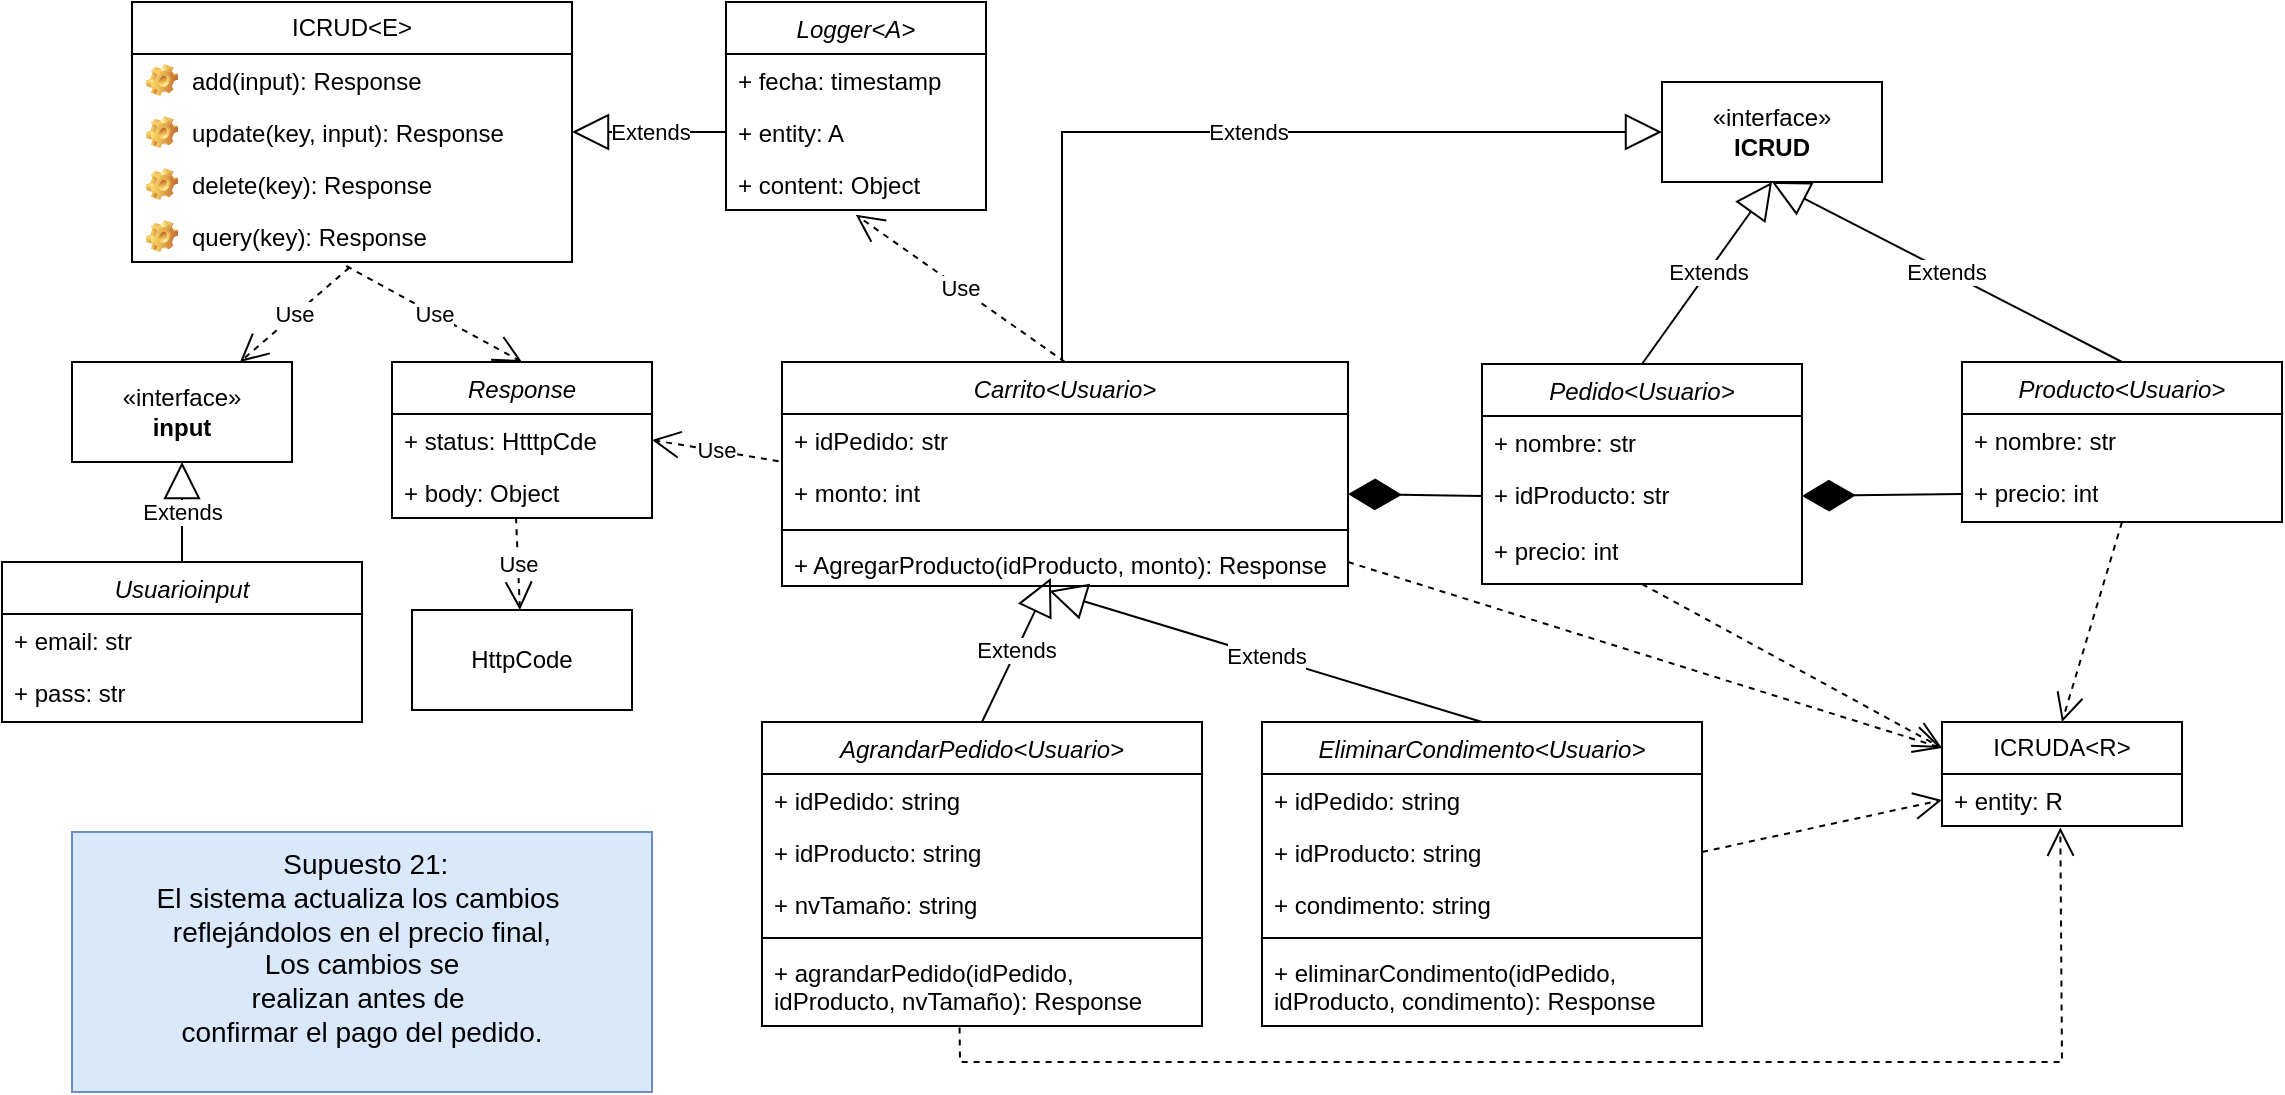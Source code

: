 <mxfile version="28.2.8">
  <diagram id="C5RBs43oDa-KdzZeNtuy" name="Page-1">
    <mxGraphModel dx="1273" dy="698" grid="1" gridSize="10" guides="1" tooltips="1" connect="1" arrows="1" fold="1" page="1" pageScale="1" pageWidth="827" pageHeight="1169" math="0" shadow="0">
      <root>
        <mxCell id="WIyWlLk6GJQsqaUBKTNV-0" />
        <mxCell id="WIyWlLk6GJQsqaUBKTNV-1" parent="WIyWlLk6GJQsqaUBKTNV-0" />
        <mxCell id="-pjXRXn7ZsP-6XhkU_x6-0" value="&lt;font style=&quot;font-size: 14px;&quot;&gt;&amp;nbsp;Supuesto 21:&lt;/font&gt;&lt;div&gt;&lt;font style=&quot;font-size: 14px;&quot;&gt;El sistema actualiza los cambios&amp;nbsp;&lt;/font&gt;&lt;/div&gt;&lt;div&gt;&lt;font style=&quot;font-size: 14px;&quot;&gt;reflejándolos en el precio final,&lt;/font&gt;&lt;/div&gt;&lt;div&gt;&lt;font style=&quot;font-size: 14px;&quot;&gt;Los cambios se&lt;br&gt; realizan antes de&amp;nbsp;&lt;/font&gt;&lt;/div&gt;&lt;div&gt;&lt;font style=&quot;font-size: 14px;&quot;&gt;confirmar el pago del pedido.&lt;/font&gt;&lt;span style=&quot;font-size: 14px;&quot;&gt;&lt;br&gt;&lt;/span&gt;&lt;div&gt;&lt;span style=&quot;background-color: transparent; text-wrap-mode: nowrap; color: rgba(0, 0, 0, 0); font-family: monospace; font-size: 0px; text-align: start;&quot;&gt;%3CmxGraphModel%3E%3Croot%3E%3CmxCell%20id%3D%220%22%2F%3E%3CmxCell%20id%3D%221%22%20parent%3D%220%22%2F%3E%3CmxCell%20id%3D%222%22%20value%3D%22%26lt%3Bfont%20style%3D%26quot%3Bfont-size%3A%2014px%3B%26quot%3B%26gt%3B%26amp%3Bnbsp%3BSupuesto%2016%3A%26lt%3B%2Ffont%26gt%3B%26lt%3Bdiv%26gt%3B%26amp%3Bnbsp%3B%26lt%3Bfont%20style%3D%26quot%3Bfont-size%3A%2014px%3B%26quot%3B%26gt%3BEl%20encargado%20adquiere%20una%20lista%20de%26amp%3Bnbsp%3B%26lt%3B%2Ffont%26gt%3B%26lt%3B%2Fdiv%26gt%3B%26lt%3Bdiv%26gt%3B%26lt%3Bfont%20style%3D%26quot%3Bfont-size%3A%2014px%3B%26quot%3B%26gt%3Btodos%20los%20pedidos%20a%20despachar%2C%26amp%3Bnbsp%3B%26lt%3B%2Ffont%26gt%3B%26lt%3B%2Fdiv%26gt%3B%26lt%3Bdiv%26gt%3B%26lt%3Bfont%20style%3D%26quot%3Bfont-size%3A%2014px%3B%26quot%3B%26gt%3Bel%20cual%20se%26lt%3Bbr%26gt%3B%20actualizar%C3%A1%20a%20medida%20que%20entregue%20y%20lleguen%20m%C3%A1s%20pedidos.%26lt%3B%2Ffont%26gt%3B%26lt%3B%2Fdiv%26gt%3B%22%20style%3D%22html%3D1%3BwhiteSpace%3Dwrap%3BfillColor%3D%23dae8fc%3BstrokeColor%3D%236c8ebf%3B%22%20vertex%3D%221%22%20parent%3D%221%22%3E%3CmxGeometry%20x%3D%22405%22%20y%3D%22540%22%20width%3D%22290%22%20height%3D%22115%22%20as%3D%22geometry%22%2F%3E%3C%2FmxCell%3E%3C%2Froot%3E%3C%2FmxGraphModel%3E&lt;/span&gt;&lt;span style=&quot;background-color: transparent; text-wrap-mode: nowrap; color: rgba(0, 0, 0, 0); font-family: monospace; font-size: 0px; text-align: start;&quot;&gt;%3CmxGraphModel%3E%3Croot%3E%3CmxCell%20id%3D%220%22%2F%3E%3CmxCell%20id%3D%221%22%20parent%3D%220%22%2F%3E%3CmxCell%20id%3D%222%22%20value%3D%22%26lt%3Bfont%20style%3D%26quot%3Bfont-size%3A%2014px%3B%26quot%3B%26gt%3B%26amp%3Bnbsp%3BSupuesto%2016%3A%26lt%3B%2Ffont%26gt%3B%26lt%3Bdiv%26gt%3B%26amp%3Bnbsp%3B%26lt%3Bfont%20style%3D%26quot%3Bfont-size%3A%2014px%3B%26quot%3B%26gt%3BEl%20encargado%20adquiere%20una%20lista%20de%26amp%3Bnbsp%3B%26lt%3B%2Ffont%26gt%3B%26lt%3B%2Fdiv%26gt%3B%26lt%3Bdiv%26gt%3B%26lt%3Bfont%20style%3D%26quot%3Bfont-size%3A%2014px%3B%26quot%3B%26gt%3Btodos%20los%20pedidos%20a%20despachar%2C%26amp%3Bnbsp%3B%26lt%3B%2Ffont%26gt%3B%26lt%3B%2Fdiv%26gt%3B%26lt%3Bdiv%26gt%3B%26lt%3Bfont%20style%3D%26quot%3Bfont-size%3A%2014px%3B%26quot%3B%26gt%3Bel%20cual%20se%26lt%3Bbr%26gt%3B%20actualizar%C3%A1%20a%20medida%20que%20entregue%20y%20lleguen%20m%C3%A1s%20pedidos.%26lt%3B%2Ffont%26gt%3B%26lt%3B%2Fdiv%26gt%3B%22%20style%3D%22html%3D1%3BwhiteSpace%3Dwrap%3BfillColor%3D%23dae8fc%3BstrokeColor%3D%236c8ebf%3B%22%20vertex%3D%221%22%20parent%3D%221%22%3E%3CmxGeometry%20x%3D%22405%22%20y%3D%22540%22%20width%3D%22290%22%20height%3D%22115%22%20as%3D%22geometry%22%2F%3E%3C%2FmxCell%3E%3C%2Froot%3E%3C%2FmxGraphModel%3E&lt;/span&gt;&lt;span style=&quot;background-color: transparent; text-wrap-mode: nowrap; color: rgba(0, 0, 0, 0); font-family: monospace; font-size: 0px; text-align: start;&quot;&gt;%3CmxGraphModel%3E%3Croot%3E%3CmxCell%20id%3D%220%22%2F%3E%3CmxCell%20id%3D%221%22%20parent%3D%220%22%2F%3E%3CmxCell%20id%3D%222%22%20value%3D%22%26lt%3Bfont%20style%3D%26quot%3Bfont-size%3A%2014px%3B%26quot%3B%26gt%3B%26amp%3Bnbsp%3BSupuesto%2016%3A%26lt%3B%2Ffont%26gt%3B%26lt%3Bdiv%26gt%3B%26amp%3Bnbsp%3B%26lt%3Bfont%20style%3D%26quot%3Bfont-size%3A%2014px%3B%26quot%3B%26gt%3BEl%20encargado%20adquiere%20una%20lista%20de%26amp%3Bnbsp%3B%26lt%3B%2Ffont%26gt%3B%26lt%3B%2Fdiv%26gt%3B%26lt%3Bdiv%26gt%3B%26lt%3Bfont%20style%3D%26quot%3Bfont-size%3A%2014px%3B%26quot%3B%26gt%3Btodos%20los%20pedidos%20a%20despachar%2C%26amp%3Bnbsp%3B%26lt%3B%2Ffont%26gt%3B%26lt%3B%2Fdiv%26gt%3B%26lt%3Bdiv%26gt%3B%26lt%3Bfont%20style%3D%26quot%3Bfont-size%3A%2014px%3B%26quot%3B%26gt%3Bel%20cual%20se%26lt%3Bbr%26gt%3B%20actualizar%C3%A1%20a%20medida%20que%20entregue%20y%20lleguen%20m%C3%A1s%20pedidos.%26lt%3B%2Ffont%26gt%3B%26lt%3B%2Fdiv%26gt%3B%22%20style%3D%22html%3D1%3BwhiteSpace%3Dwrap%3BfillColor%3D%23dae8fc%3BstrokeColor%3D%236c8ebf%3B%22%20vertex%3D%221%22%20parent%3D%221%22%3E%3CmxGeometry%20x%3D%22405%22%20y%3D%22540%22%20width%3D%22290%22%20height%3D%22115%22%20as%3D%22geometry%22%2F%3E%3C%2FmxCell%3E%3C%2Froot%3E%3C%2FmxGraphModel%3E&lt;/span&gt;&lt;span style=&quot;background-color: transparent; text-wrap-mode: nowrap; color: rgba(0, 0, 0, 0); font-family: monospace; font-size: 0px; text-align: start;&quot;&gt;%3CmxGraphModel%3E%3Croot%3E%3CmxCell%20id%3D%220%22%2F%3E%3CmxCell%20id%3D%221%22%20parent%3D%220%22%2F%3E%3CmxCell%20id%3D%222%22%20value%3D%22%26lt%3Bfont%20style%3D%26quot%3Bfont-size%3A%2014px%3B%26quot%3B%26gt%3B%26amp%3Bnbsp%3BSupuesto%2016%3A%26lt%3B%2Ffont%26gt%3B%26lt%3Bdiv%26gt%3B%26amp%3Bnbsp%3B%26lt%3Bfont%20style%3D%26quot%3Bfont-size%3A%2014px%3B%26quot%3B%26gt%3BEl%20encargado%20adquiere%20una%20lista%20de%26amp%3Bnbsp%3B%26lt%3B%2Ffont%26gt%3B%26lt%3B%2Fdiv%26gt%3B%26lt%3Bdiv%26gt%3B%26lt%3Bfont%20style%3D%26quot%3Bfont-size%3A%2014px%3B%26quot%3B%26gt%3Btodos%20los%20pedidos%20a%20despachar%2C%26amp%3Bnbsp%3B%26lt%3B%2Ffont%26gt%3B%26lt%3B%2Fdiv%26gt%3B%26lt%3Bdiv%26gt%3B%26lt%3Bfont%20style%3D%26quot%3Bfont-size%3A%2014px%3B%26quot%3B%26gt%3Bel%20cual%20se%26lt%3Bbr%26gt%3B%20actualizar%C3%A1%20a%20medida%20que%20entregue%20y%20lleguen%20m%C3%A1s%20pedidos.%26lt%3B%2Ffont%26gt%3B%26lt%3B%2Fdiv%26gt%3B%22%20style%3D%22html%3D1%3BwhiteSpace%3Dwrap%3BfillColor%3D%23dae8fc%3BstrokeColor%3D%236c8ebf%3B%22%20vertex%3D%221%22%20parent%3D%221%22%3E%3CmxGeometry%20x%3D%22405%22%20y%3D%22540%22%20width%3D%22290%22%20height%3D%22115%22%20as%3D%22geometry%22%2F%3E%3C%2FmxCell%3E%3C%2Froot%3E%3C%2FmxGraphModel%3E&lt;/span&gt;&lt;span style=&quot;background-color: transparent; text-wrap-mode: nowrap; color: rgba(0, 0, 0, 0); font-family: monospace; font-size: 0px; text-align: start;&quot;&gt;%3CmxGraphModel%3E%3Croot%3E%3CmxCell%20id%3D%220%22%2F%3E%3CmxCell%20id%3D%221%22%20parent%3D%220%22%2F%3E%3CmxCell%20id%3D%222%22%20value%3D%22%26lt%3Bfont%20style%3D%26quot%3Bfont-size%3A%2014px%3B%26quot%3B%26gt%3B%26amp%3Bnbsp%3BSupuesto%2016%3A%26lt%3B%2Ffont%26gt%3B%26lt%3Bdiv%26gt%3B%26amp%3Bnbsp%3B%26lt%3Bfont%20style%3D%26quot%3Bfont-size%3A%2014px%3B%26quot%3B%26gt%3BEl%20encargado%20adquiere%20una%20lista%20de%26amp%3Bnbsp%3B%26lt%3B%2Ffont%26gt%3B%26lt%3B%2Fdiv%26gt%3B%26lt%3Bdiv%26gt%3B%26lt%3Bfont%20style%3D%26quot%3Bfont-size%3A%2014px%3B%26quot%3B%26gt%3Btodos%20los%20pedidos%20a%20despachar%2C%26amp%3Bnbsp%3B%26lt%3B%2Ffont%26gt%3B%26lt%3B%2Fdiv%26gt%3B%26lt%3Bdiv%26gt%3B%26lt%3Bfont%20style%3D%26quot%3Bfont-size%3A%2014px%3B%26quot%3B%26gt%3Bel%20cual%20se%26lt%3Bbr%26gt%3B%20actualizar%C3%A1%20a%20medida%20que%20entregue%20y%20lleguen%20m%C3%A1s%20pedidos.%26lt%3B%2Ffont%26gt%3B%26lt%3B%2Fdiv%26gt%3B%22%20style%3D%22html%3D1%3BwhiteSpace%3Dwrap%3BfillColor%3D%23dae8fc%3BstrokeColor%3D%236c8ebf%3B%22%20vertex%3D%221%22%20parent%3D%221%22%3E%3CmxGeometry%20x%3D%22405%22%20y%3D%22540%22%20width%3D%22290%22%20height%3D%22115%22%20as%3D%22geometry%22%2F%3E%3C%2FmxCell%3E%3C%2Froot%3E%3C%2FmxGraphModel%3E&lt;/span&gt;&lt;/div&gt;&lt;/div&gt;" style="html=1;whiteSpace=wrap;fillColor=#dae8fc;strokeColor=#6c8ebf;" parent="WIyWlLk6GJQsqaUBKTNV-1" vertex="1">
          <mxGeometry x="45" y="585" width="290" height="130" as="geometry" />
        </mxCell>
        <mxCell id="-pjXRXn7ZsP-6XhkU_x6-1" value="EliminarCondimento&lt;Usuario&gt;" style="swimlane;fontStyle=2;align=center;verticalAlign=top;childLayout=stackLayout;horizontal=1;startSize=26;horizontalStack=0;resizeParent=1;resizeLast=0;collapsible=1;marginBottom=0;rounded=0;shadow=0;strokeWidth=1;" parent="WIyWlLk6GJQsqaUBKTNV-1" vertex="1">
          <mxGeometry x="640" y="530" width="220" height="152" as="geometry">
            <mxRectangle x="230" y="140" width="160" height="26" as="alternateBounds" />
          </mxGeometry>
        </mxCell>
        <mxCell id="-pjXRXn7ZsP-6XhkU_x6-2" value="+ idPedido: string" style="text;strokeColor=none;fillColor=none;align=left;verticalAlign=top;spacingLeft=4;spacingRight=4;overflow=hidden;rotatable=0;points=[[0,0.5],[1,0.5]];portConstraint=eastwest;whiteSpace=wrap;html=1;" parent="-pjXRXn7ZsP-6XhkU_x6-1" vertex="1">
          <mxGeometry y="26" width="220" height="26" as="geometry" />
        </mxCell>
        <mxCell id="-pjXRXn7ZsP-6XhkU_x6-3" value="+ idProducto: string" style="text;strokeColor=none;fillColor=none;align=left;verticalAlign=top;spacingLeft=4;spacingRight=4;overflow=hidden;rotatable=0;points=[[0,0.5],[1,0.5]];portConstraint=eastwest;whiteSpace=wrap;html=1;" parent="-pjXRXn7ZsP-6XhkU_x6-1" vertex="1">
          <mxGeometry y="52" width="220" height="26" as="geometry" />
        </mxCell>
        <mxCell id="-pjXRXn7ZsP-6XhkU_x6-4" value="+ condimento: string" style="text;strokeColor=none;fillColor=none;align=left;verticalAlign=top;spacingLeft=4;spacingRight=4;overflow=hidden;rotatable=0;points=[[0,0.5],[1,0.5]];portConstraint=eastwest;whiteSpace=wrap;html=1;" parent="-pjXRXn7ZsP-6XhkU_x6-1" vertex="1">
          <mxGeometry y="78" width="220" height="26" as="geometry" />
        </mxCell>
        <mxCell id="-pjXRXn7ZsP-6XhkU_x6-5" value="" style="line;html=1;strokeWidth=1;align=left;verticalAlign=middle;spacingTop=-1;spacingLeft=3;spacingRight=3;rotatable=0;labelPosition=right;points=[];portConstraint=eastwest;" parent="-pjXRXn7ZsP-6XhkU_x6-1" vertex="1">
          <mxGeometry y="104" width="220" height="8" as="geometry" />
        </mxCell>
        <mxCell id="-pjXRXn7ZsP-6XhkU_x6-7" value="+ eliminarCondimento(idPedido, idProducto, condimento): Response" style="text;strokeColor=none;fillColor=none;align=left;verticalAlign=top;spacingLeft=4;spacingRight=4;overflow=hidden;rotatable=0;points=[[0,0.5],[1,0.5]];portConstraint=eastwest;whiteSpace=wrap;html=1;" parent="-pjXRXn7ZsP-6XhkU_x6-1" vertex="1">
          <mxGeometry y="112" width="220" height="40" as="geometry" />
        </mxCell>
        <mxCell id="-pjXRXn7ZsP-6XhkU_x6-8" value="ICRUD&amp;lt;E&amp;gt;" style="swimlane;fontStyle=0;childLayout=stackLayout;horizontal=1;startSize=26;fillColor=none;horizontalStack=0;resizeParent=1;resizeParentMax=0;resizeLast=0;collapsible=1;marginBottom=0;whiteSpace=wrap;html=1;" parent="WIyWlLk6GJQsqaUBKTNV-1" vertex="1">
          <mxGeometry x="75" y="170" width="220" height="130" as="geometry" />
        </mxCell>
        <mxCell id="-pjXRXn7ZsP-6XhkU_x6-9" value="add(input): Response" style="label;fontStyle=0;strokeColor=none;fillColor=none;align=left;verticalAlign=top;overflow=hidden;spacingLeft=28;spacingRight=4;rotatable=0;points=[[0,0.5],[1,0.5]];portConstraint=eastwest;imageWidth=16;imageHeight=16;whiteSpace=wrap;html=1;image=img/clipart/Gear_128x128.png" parent="-pjXRXn7ZsP-6XhkU_x6-8" vertex="1">
          <mxGeometry y="26" width="220" height="26" as="geometry" />
        </mxCell>
        <mxCell id="-pjXRXn7ZsP-6XhkU_x6-10" value="update(key, input): Response" style="label;fontStyle=0;strokeColor=none;fillColor=none;align=left;verticalAlign=top;overflow=hidden;spacingLeft=28;spacingRight=4;rotatable=0;points=[[0,0.5],[1,0.5]];portConstraint=eastwest;imageWidth=16;imageHeight=16;whiteSpace=wrap;html=1;image=img/clipart/Gear_128x128.png" parent="-pjXRXn7ZsP-6XhkU_x6-8" vertex="1">
          <mxGeometry y="52" width="220" height="26" as="geometry" />
        </mxCell>
        <mxCell id="-pjXRXn7ZsP-6XhkU_x6-11" value="delete(key): Response" style="label;fontStyle=0;strokeColor=none;fillColor=none;align=left;verticalAlign=top;overflow=hidden;spacingLeft=28;spacingRight=4;rotatable=0;points=[[0,0.5],[1,0.5]];portConstraint=eastwest;imageWidth=16;imageHeight=16;whiteSpace=wrap;html=1;image=img/clipart/Gear_128x128.png" parent="-pjXRXn7ZsP-6XhkU_x6-8" vertex="1">
          <mxGeometry y="78" width="220" height="26" as="geometry" />
        </mxCell>
        <mxCell id="-pjXRXn7ZsP-6XhkU_x6-12" value="query(key): Response" style="label;fontStyle=0;strokeColor=none;fillColor=none;align=left;verticalAlign=top;overflow=hidden;spacingLeft=28;spacingRight=4;rotatable=0;points=[[0,0.5],[1,0.5]];portConstraint=eastwest;imageWidth=16;imageHeight=16;whiteSpace=wrap;html=1;image=img/clipart/Gear_128x128.png" parent="-pjXRXn7ZsP-6XhkU_x6-8" vertex="1">
          <mxGeometry y="104" width="220" height="26" as="geometry" />
        </mxCell>
        <mxCell id="-pjXRXn7ZsP-6XhkU_x6-13" value="«interface»&lt;br&gt;&lt;b&gt;input&lt;/b&gt;" style="html=1;whiteSpace=wrap;" parent="WIyWlLk6GJQsqaUBKTNV-1" vertex="1">
          <mxGeometry x="45" y="350" width="110" height="50" as="geometry" />
        </mxCell>
        <mxCell id="-pjXRXn7ZsP-6XhkU_x6-14" value="Use" style="endArrow=open;endSize=12;dashed=1;html=1;rounded=0;exitX=0.494;exitY=1.108;exitDx=0;exitDy=0;exitPerimeter=0;" parent="WIyWlLk6GJQsqaUBKTNV-1" source="-pjXRXn7ZsP-6XhkU_x6-12" target="-pjXRXn7ZsP-6XhkU_x6-13" edge="1">
          <mxGeometry width="160" relative="1" as="geometry">
            <mxPoint x="225" y="400" as="sourcePoint" />
            <mxPoint x="145" y="390" as="targetPoint" />
          </mxGeometry>
        </mxCell>
        <mxCell id="-pjXRXn7ZsP-6XhkU_x6-15" value="Usuarioinput" style="swimlane;fontStyle=2;align=center;verticalAlign=top;childLayout=stackLayout;horizontal=1;startSize=26;horizontalStack=0;resizeParent=1;resizeLast=0;collapsible=1;marginBottom=0;rounded=0;shadow=0;strokeWidth=1;" parent="WIyWlLk6GJQsqaUBKTNV-1" vertex="1">
          <mxGeometry x="10" y="450" width="180" height="80" as="geometry">
            <mxRectangle x="230" y="140" width="160" height="26" as="alternateBounds" />
          </mxGeometry>
        </mxCell>
        <mxCell id="-pjXRXn7ZsP-6XhkU_x6-16" value="+ email: str" style="text;strokeColor=none;fillColor=none;align=left;verticalAlign=top;spacingLeft=4;spacingRight=4;overflow=hidden;rotatable=0;points=[[0,0.5],[1,0.5]];portConstraint=eastwest;whiteSpace=wrap;html=1;" parent="-pjXRXn7ZsP-6XhkU_x6-15" vertex="1">
          <mxGeometry y="26" width="180" height="26" as="geometry" />
        </mxCell>
        <mxCell id="-pjXRXn7ZsP-6XhkU_x6-17" value="+ pass: str" style="text;strokeColor=none;fillColor=none;align=left;verticalAlign=top;spacingLeft=4;spacingRight=4;overflow=hidden;rotatable=0;points=[[0,0.5],[1,0.5]];portConstraint=eastwest;whiteSpace=wrap;html=1;" parent="-pjXRXn7ZsP-6XhkU_x6-15" vertex="1">
          <mxGeometry y="52" width="180" height="26" as="geometry" />
        </mxCell>
        <mxCell id="-pjXRXn7ZsP-6XhkU_x6-18" value="Extends" style="endArrow=block;endSize=16;endFill=0;html=1;rounded=0;exitX=0.5;exitY=0;exitDx=0;exitDy=0;entryX=0.5;entryY=1;entryDx=0;entryDy=0;" parent="WIyWlLk6GJQsqaUBKTNV-1" source="-pjXRXn7ZsP-6XhkU_x6-15" target="-pjXRXn7ZsP-6XhkU_x6-13" edge="1">
          <mxGeometry width="160" relative="1" as="geometry">
            <mxPoint x="275" y="400" as="sourcePoint" />
            <mxPoint x="435" y="400" as="targetPoint" />
          </mxGeometry>
        </mxCell>
        <mxCell id="-pjXRXn7ZsP-6XhkU_x6-19" value="Response" style="swimlane;fontStyle=2;align=center;verticalAlign=top;childLayout=stackLayout;horizontal=1;startSize=26;horizontalStack=0;resizeParent=1;resizeLast=0;collapsible=1;marginBottom=0;rounded=0;shadow=0;strokeWidth=1;" parent="WIyWlLk6GJQsqaUBKTNV-1" vertex="1">
          <mxGeometry x="205" y="350" width="130" height="78" as="geometry">
            <mxRectangle x="230" y="140" width="160" height="26" as="alternateBounds" />
          </mxGeometry>
        </mxCell>
        <mxCell id="-pjXRXn7ZsP-6XhkU_x6-20" value="+ status: HtttpCde" style="text;strokeColor=none;fillColor=none;align=left;verticalAlign=top;spacingLeft=4;spacingRight=4;overflow=hidden;rotatable=0;points=[[0,0.5],[1,0.5]];portConstraint=eastwest;whiteSpace=wrap;html=1;" parent="-pjXRXn7ZsP-6XhkU_x6-19" vertex="1">
          <mxGeometry y="26" width="130" height="26" as="geometry" />
        </mxCell>
        <mxCell id="-pjXRXn7ZsP-6XhkU_x6-21" value="+ body: Object" style="text;strokeColor=none;fillColor=none;align=left;verticalAlign=top;spacingLeft=4;spacingRight=4;overflow=hidden;rotatable=0;points=[[0,0.5],[1,0.5]];portConstraint=eastwest;whiteSpace=wrap;html=1;" parent="-pjXRXn7ZsP-6XhkU_x6-19" vertex="1">
          <mxGeometry y="52" width="130" height="26" as="geometry" />
        </mxCell>
        <mxCell id="-pjXRXn7ZsP-6XhkU_x6-22" value="Use" style="endArrow=open;endSize=12;dashed=1;html=1;rounded=0;entryX=0.5;entryY=0;entryDx=0;entryDy=0;exitX=0.487;exitY=1.077;exitDx=0;exitDy=0;exitPerimeter=0;" parent="WIyWlLk6GJQsqaUBKTNV-1" source="-pjXRXn7ZsP-6XhkU_x6-12" target="-pjXRXn7ZsP-6XhkU_x6-19" edge="1">
          <mxGeometry width="160" relative="1" as="geometry">
            <mxPoint x="185" y="310" as="sourcePoint" />
            <mxPoint x="165" y="357" as="targetPoint" />
          </mxGeometry>
        </mxCell>
        <mxCell id="-pjXRXn7ZsP-6XhkU_x6-23" value="HttpCode" style="html=1;whiteSpace=wrap;" parent="WIyWlLk6GJQsqaUBKTNV-1" vertex="1">
          <mxGeometry x="215" y="474" width="110" height="50" as="geometry" />
        </mxCell>
        <mxCell id="-pjXRXn7ZsP-6XhkU_x6-24" value="Use" style="endArrow=open;endSize=12;dashed=1;html=1;rounded=0;exitX=0.477;exitY=0.985;exitDx=0;exitDy=0;exitPerimeter=0;" parent="WIyWlLk6GJQsqaUBKTNV-1" source="-pjXRXn7ZsP-6XhkU_x6-21" target="-pjXRXn7ZsP-6XhkU_x6-23" edge="1">
          <mxGeometry width="160" relative="1" as="geometry">
            <mxPoint x="500" y="430" as="sourcePoint" />
            <mxPoint x="445" y="477" as="targetPoint" />
          </mxGeometry>
        </mxCell>
        <mxCell id="-pjXRXn7ZsP-6XhkU_x6-25" value="«interface»&lt;br&gt;&lt;b&gt;ICRUD&lt;/b&gt;" style="html=1;whiteSpace=wrap;" parent="WIyWlLk6GJQsqaUBKTNV-1" vertex="1">
          <mxGeometry x="840" y="210" width="110" height="50" as="geometry" />
        </mxCell>
        <mxCell id="-pjXRXn7ZsP-6XhkU_x6-26" value="Extends" style="endArrow=block;endSize=16;endFill=0;html=1;rounded=0;entryX=0;entryY=0.5;entryDx=0;entryDy=0;" parent="WIyWlLk6GJQsqaUBKTNV-1" target="-pjXRXn7ZsP-6XhkU_x6-25" edge="1">
          <mxGeometry width="160" relative="1" as="geometry">
            <mxPoint x="540" y="350" as="sourcePoint" />
            <mxPoint x="495" y="380" as="targetPoint" />
            <Array as="points">
              <mxPoint x="540" y="235" />
            </Array>
          </mxGeometry>
        </mxCell>
        <mxCell id="-pjXRXn7ZsP-6XhkU_x6-27" value="Use" style="endArrow=open;endSize=12;dashed=1;html=1;rounded=0;entryX=1;entryY=0.5;entryDx=0;entryDy=0;exitX=-0.006;exitY=0.908;exitDx=0;exitDy=0;exitPerimeter=0;" parent="WIyWlLk6GJQsqaUBKTNV-1" source="-pjXRXn7ZsP-6XhkU_x6-46" target="-pjXRXn7ZsP-6XhkU_x6-20" edge="1">
          <mxGeometry width="160" relative="1" as="geometry">
            <mxPoint x="400" y="410" as="sourcePoint" />
            <mxPoint x="493" y="478" as="targetPoint" />
          </mxGeometry>
        </mxCell>
        <mxCell id="-pjXRXn7ZsP-6XhkU_x6-28" value="Logger&lt;A&gt;" style="swimlane;fontStyle=2;align=center;verticalAlign=top;childLayout=stackLayout;horizontal=1;startSize=26;horizontalStack=0;resizeParent=1;resizeLast=0;collapsible=1;marginBottom=0;rounded=0;shadow=0;strokeWidth=1;" parent="WIyWlLk6GJQsqaUBKTNV-1" vertex="1">
          <mxGeometry x="372" y="170" width="130" height="104" as="geometry">
            <mxRectangle x="230" y="140" width="160" height="26" as="alternateBounds" />
          </mxGeometry>
        </mxCell>
        <mxCell id="-pjXRXn7ZsP-6XhkU_x6-29" value="+ fecha: timestamp" style="text;strokeColor=none;fillColor=none;align=left;verticalAlign=top;spacingLeft=4;spacingRight=4;overflow=hidden;rotatable=0;points=[[0,0.5],[1,0.5]];portConstraint=eastwest;whiteSpace=wrap;html=1;" parent="-pjXRXn7ZsP-6XhkU_x6-28" vertex="1">
          <mxGeometry y="26" width="130" height="26" as="geometry" />
        </mxCell>
        <mxCell id="-pjXRXn7ZsP-6XhkU_x6-30" value="+ entity: A" style="text;strokeColor=none;fillColor=none;align=left;verticalAlign=top;spacingLeft=4;spacingRight=4;overflow=hidden;rotatable=0;points=[[0,0.5],[1,0.5]];portConstraint=eastwest;whiteSpace=wrap;html=1;" parent="-pjXRXn7ZsP-6XhkU_x6-28" vertex="1">
          <mxGeometry y="52" width="130" height="26" as="geometry" />
        </mxCell>
        <mxCell id="-pjXRXn7ZsP-6XhkU_x6-31" value="+ content: Object" style="text;strokeColor=none;fillColor=none;align=left;verticalAlign=top;spacingLeft=4;spacingRight=4;overflow=hidden;rotatable=0;points=[[0,0.5],[1,0.5]];portConstraint=eastwest;whiteSpace=wrap;html=1;" parent="-pjXRXn7ZsP-6XhkU_x6-28" vertex="1">
          <mxGeometry y="78" width="130" height="26" as="geometry" />
        </mxCell>
        <mxCell id="-pjXRXn7ZsP-6XhkU_x6-32" value="Extends" style="endArrow=block;endSize=16;endFill=0;html=1;rounded=0;exitX=0;exitY=0.5;exitDx=0;exitDy=0;" parent="WIyWlLk6GJQsqaUBKTNV-1" source="-pjXRXn7ZsP-6XhkU_x6-30" edge="1">
          <mxGeometry width="160" relative="1" as="geometry">
            <mxPoint x="315" y="414" as="sourcePoint" />
            <mxPoint x="295" y="235" as="targetPoint" />
          </mxGeometry>
        </mxCell>
        <mxCell id="-pjXRXn7ZsP-6XhkU_x6-33" value="Use" style="endArrow=open;endSize=12;dashed=1;html=1;rounded=0;entryX=0.499;entryY=1.092;entryDx=0;entryDy=0;exitX=0.5;exitY=0;exitDx=0;exitDy=0;entryPerimeter=0;" parent="WIyWlLk6GJQsqaUBKTNV-1" source="-pjXRXn7ZsP-6XhkU_x6-45" target="-pjXRXn7ZsP-6XhkU_x6-31" edge="1">
          <mxGeometry x="0.001" width="160" relative="1" as="geometry">
            <mxPoint x="550" y="300" as="sourcePoint" />
            <mxPoint x="405" y="370" as="targetPoint" />
            <mxPoint as="offset" />
          </mxGeometry>
        </mxCell>
        <mxCell id="-pjXRXn7ZsP-6XhkU_x6-34" value="ICRUDA&amp;lt;R&amp;gt;" style="swimlane;fontStyle=0;childLayout=stackLayout;horizontal=1;startSize=26;fillColor=none;horizontalStack=0;resizeParent=1;resizeParentMax=0;resizeLast=0;collapsible=1;marginBottom=0;whiteSpace=wrap;html=1;" parent="WIyWlLk6GJQsqaUBKTNV-1" vertex="1">
          <mxGeometry x="980" y="530" width="120" height="52" as="geometry" />
        </mxCell>
        <mxCell id="-pjXRXn7ZsP-6XhkU_x6-35" value="+ entity: R" style="text;strokeColor=none;fillColor=none;align=left;verticalAlign=top;spacingLeft=4;spacingRight=4;overflow=hidden;rotatable=0;points=[[0,0.5],[1,0.5]];portConstraint=eastwest;whiteSpace=wrap;html=1;" parent="-pjXRXn7ZsP-6XhkU_x6-34" vertex="1">
          <mxGeometry y="26" width="120" height="26" as="geometry" />
        </mxCell>
        <mxCell id="-pjXRXn7ZsP-6XhkU_x6-37" value="AgrandarPedido&lt;Usuario&gt;" style="swimlane;fontStyle=2;align=center;verticalAlign=top;childLayout=stackLayout;horizontal=1;startSize=26;horizontalStack=0;resizeParent=1;resizeLast=0;collapsible=1;marginBottom=0;rounded=0;shadow=0;strokeWidth=1;" parent="WIyWlLk6GJQsqaUBKTNV-1" vertex="1">
          <mxGeometry x="390" y="530" width="220" height="152" as="geometry">
            <mxRectangle x="230" y="140" width="160" height="26" as="alternateBounds" />
          </mxGeometry>
        </mxCell>
        <mxCell id="-pjXRXn7ZsP-6XhkU_x6-38" value="+ idPedido: string" style="text;strokeColor=none;fillColor=none;align=left;verticalAlign=top;spacingLeft=4;spacingRight=4;overflow=hidden;rotatable=0;points=[[0,0.5],[1,0.5]];portConstraint=eastwest;whiteSpace=wrap;html=1;" parent="-pjXRXn7ZsP-6XhkU_x6-37" vertex="1">
          <mxGeometry y="26" width="220" height="26" as="geometry" />
        </mxCell>
        <mxCell id="-pjXRXn7ZsP-6XhkU_x6-39" value="+ idProducto: string" style="text;strokeColor=none;fillColor=none;align=left;verticalAlign=top;spacingLeft=4;spacingRight=4;overflow=hidden;rotatable=0;points=[[0,0.5],[1,0.5]];portConstraint=eastwest;whiteSpace=wrap;html=1;" parent="-pjXRXn7ZsP-6XhkU_x6-37" vertex="1">
          <mxGeometry y="52" width="220" height="26" as="geometry" />
        </mxCell>
        <mxCell id="-pjXRXn7ZsP-6XhkU_x6-40" value="+ nvTamaño: string" style="text;strokeColor=none;fillColor=none;align=left;verticalAlign=top;spacingLeft=4;spacingRight=4;overflow=hidden;rotatable=0;points=[[0,0.5],[1,0.5]];portConstraint=eastwest;whiteSpace=wrap;html=1;" parent="-pjXRXn7ZsP-6XhkU_x6-37" vertex="1">
          <mxGeometry y="78" width="220" height="26" as="geometry" />
        </mxCell>
        <mxCell id="-pjXRXn7ZsP-6XhkU_x6-41" value="" style="line;html=1;strokeWidth=1;align=left;verticalAlign=middle;spacingTop=-1;spacingLeft=3;spacingRight=3;rotatable=0;labelPosition=right;points=[];portConstraint=eastwest;" parent="-pjXRXn7ZsP-6XhkU_x6-37" vertex="1">
          <mxGeometry y="104" width="220" height="8" as="geometry" />
        </mxCell>
        <mxCell id="-pjXRXn7ZsP-6XhkU_x6-43" value="+ agrandarPedido(idPedido, idProducto, nvTamaño): Response" style="text;strokeColor=none;fillColor=none;align=left;verticalAlign=top;spacingLeft=4;spacingRight=4;overflow=hidden;rotatable=0;points=[[0,0.5],[1,0.5]];portConstraint=eastwest;whiteSpace=wrap;html=1;" parent="-pjXRXn7ZsP-6XhkU_x6-37" vertex="1">
          <mxGeometry y="112" width="220" height="40" as="geometry" />
        </mxCell>
        <mxCell id="-pjXRXn7ZsP-6XhkU_x6-45" value="Carrito&lt;Usuario&gt;" style="swimlane;fontStyle=2;align=center;verticalAlign=top;childLayout=stackLayout;horizontal=1;startSize=26;horizontalStack=0;resizeParent=1;resizeLast=0;collapsible=1;marginBottom=0;rounded=0;shadow=0;strokeWidth=1;" parent="WIyWlLk6GJQsqaUBKTNV-1" vertex="1">
          <mxGeometry x="400" y="350" width="283" height="112" as="geometry">
            <mxRectangle x="230" y="140" width="160" height="26" as="alternateBounds" />
          </mxGeometry>
        </mxCell>
        <mxCell id="-pjXRXn7ZsP-6XhkU_x6-46" value="+ idPedido: str" style="text;strokeColor=none;fillColor=none;align=left;verticalAlign=top;spacingLeft=4;spacingRight=4;overflow=hidden;rotatable=0;points=[[0,0.5],[1,0.5]];portConstraint=eastwest;whiteSpace=wrap;html=1;" parent="-pjXRXn7ZsP-6XhkU_x6-45" vertex="1">
          <mxGeometry y="26" width="283" height="26" as="geometry" />
        </mxCell>
        <mxCell id="-pjXRXn7ZsP-6XhkU_x6-47" value="+ monto: int" style="text;strokeColor=none;fillColor=none;align=left;verticalAlign=top;spacingLeft=4;spacingRight=4;overflow=hidden;rotatable=0;points=[[0,0.5],[1,0.5]];portConstraint=eastwest;whiteSpace=wrap;html=1;" parent="-pjXRXn7ZsP-6XhkU_x6-45" vertex="1">
          <mxGeometry y="52" width="283" height="28" as="geometry" />
        </mxCell>
        <mxCell id="-pjXRXn7ZsP-6XhkU_x6-48" value="" style="line;html=1;strokeWidth=1;align=left;verticalAlign=middle;spacingTop=-1;spacingLeft=3;spacingRight=3;rotatable=0;labelPosition=right;points=[];portConstraint=eastwest;" parent="-pjXRXn7ZsP-6XhkU_x6-45" vertex="1">
          <mxGeometry y="80" width="283" height="8" as="geometry" />
        </mxCell>
        <mxCell id="-pjXRXn7ZsP-6XhkU_x6-49" value="+ AgregarProducto(idProducto, monto): Response" style="text;strokeColor=none;fillColor=none;align=left;verticalAlign=top;spacingLeft=4;spacingRight=4;overflow=hidden;rotatable=0;points=[[0,0.5],[1,0.5]];portConstraint=eastwest;whiteSpace=wrap;html=1;" parent="-pjXRXn7ZsP-6XhkU_x6-45" vertex="1">
          <mxGeometry y="88" width="283" height="24" as="geometry" />
        </mxCell>
        <mxCell id="-pjXRXn7ZsP-6XhkU_x6-50" value="Producto&lt;Usuario&gt;" style="swimlane;fontStyle=2;align=center;verticalAlign=top;childLayout=stackLayout;horizontal=1;startSize=26;horizontalStack=0;resizeParent=1;resizeLast=0;collapsible=1;marginBottom=0;rounded=0;shadow=0;strokeWidth=1;" parent="WIyWlLk6GJQsqaUBKTNV-1" vertex="1">
          <mxGeometry x="990" y="350" width="160" height="80" as="geometry">
            <mxRectangle x="230" y="140" width="160" height="26" as="alternateBounds" />
          </mxGeometry>
        </mxCell>
        <mxCell id="-pjXRXn7ZsP-6XhkU_x6-51" value="+ nombre: str" style="text;strokeColor=none;fillColor=none;align=left;verticalAlign=top;spacingLeft=4;spacingRight=4;overflow=hidden;rotatable=0;points=[[0,0.5],[1,0.5]];portConstraint=eastwest;whiteSpace=wrap;html=1;" parent="-pjXRXn7ZsP-6XhkU_x6-50" vertex="1">
          <mxGeometry y="26" width="160" height="26" as="geometry" />
        </mxCell>
        <mxCell id="-pjXRXn7ZsP-6XhkU_x6-52" value="+ precio: int" style="text;strokeColor=none;fillColor=none;align=left;verticalAlign=top;spacingLeft=4;spacingRight=4;overflow=hidden;rotatable=0;points=[[0,0.5],[1,0.5]];portConstraint=eastwest;whiteSpace=wrap;html=1;" parent="-pjXRXn7ZsP-6XhkU_x6-50" vertex="1">
          <mxGeometry y="52" width="160" height="28" as="geometry" />
        </mxCell>
        <mxCell id="-pjXRXn7ZsP-6XhkU_x6-58" value="" style="endArrow=diamondThin;endFill=1;endSize=24;html=1;rounded=0;exitX=0;exitY=0.5;exitDx=0;exitDy=0;entryX=1;entryY=0.5;entryDx=0;entryDy=0;" parent="WIyWlLk6GJQsqaUBKTNV-1" source="-pjXRXn7ZsP-6XhkU_x6-52" target="-pjXRXn7ZsP-6XhkU_x6-62" edge="1">
          <mxGeometry width="160" relative="1" as="geometry">
            <mxPoint x="893" y="926" as="sourcePoint" />
            <mxPoint x="880" y="460" as="targetPoint" />
            <Array as="points" />
          </mxGeometry>
        </mxCell>
        <mxCell id="-pjXRXn7ZsP-6XhkU_x6-60" value="Pedido&lt;Usuario&gt;" style="swimlane;fontStyle=2;align=center;verticalAlign=top;childLayout=stackLayout;horizontal=1;startSize=26;horizontalStack=0;resizeParent=1;resizeLast=0;collapsible=1;marginBottom=0;rounded=0;shadow=0;strokeWidth=1;" parent="WIyWlLk6GJQsqaUBKTNV-1" vertex="1">
          <mxGeometry x="750" y="351" width="160" height="110" as="geometry">
            <mxRectangle x="230" y="140" width="160" height="26" as="alternateBounds" />
          </mxGeometry>
        </mxCell>
        <mxCell id="-pjXRXn7ZsP-6XhkU_x6-61" value="+ nombre: str" style="text;strokeColor=none;fillColor=none;align=left;verticalAlign=top;spacingLeft=4;spacingRight=4;overflow=hidden;rotatable=0;points=[[0,0.5],[1,0.5]];portConstraint=eastwest;whiteSpace=wrap;html=1;" parent="-pjXRXn7ZsP-6XhkU_x6-60" vertex="1">
          <mxGeometry y="26" width="160" height="26" as="geometry" />
        </mxCell>
        <mxCell id="-pjXRXn7ZsP-6XhkU_x6-62" value="+ idProducto: str" style="text;strokeColor=none;fillColor=none;align=left;verticalAlign=top;spacingLeft=4;spacingRight=4;overflow=hidden;rotatable=0;points=[[0,0.5],[1,0.5]];portConstraint=eastwest;whiteSpace=wrap;html=1;" parent="-pjXRXn7ZsP-6XhkU_x6-60" vertex="1">
          <mxGeometry y="52" width="160" height="28" as="geometry" />
        </mxCell>
        <mxCell id="-pjXRXn7ZsP-6XhkU_x6-64" value="+ precio: int" style="text;strokeColor=none;fillColor=none;align=left;verticalAlign=top;spacingLeft=4;spacingRight=4;overflow=hidden;rotatable=0;points=[[0,0.5],[1,0.5]];portConstraint=eastwest;whiteSpace=wrap;html=1;" parent="-pjXRXn7ZsP-6XhkU_x6-60" vertex="1">
          <mxGeometry y="80" width="160" height="28" as="geometry" />
        </mxCell>
        <mxCell id="-pjXRXn7ZsP-6XhkU_x6-67" value="" style="endArrow=diamondThin;endFill=1;endSize=24;html=1;rounded=0;exitX=0;exitY=0.5;exitDx=0;exitDy=0;entryX=1;entryY=0.5;entryDx=0;entryDy=0;" parent="WIyWlLk6GJQsqaUBKTNV-1" source="-pjXRXn7ZsP-6XhkU_x6-62" target="-pjXRXn7ZsP-6XhkU_x6-47" edge="1">
          <mxGeometry width="160" relative="1" as="geometry">
            <mxPoint x="1100" y="440" as="sourcePoint" />
            <mxPoint x="990" y="420" as="targetPoint" />
            <Array as="points" />
          </mxGeometry>
        </mxCell>
        <mxCell id="-pjXRXn7ZsP-6XhkU_x6-68" value="Extends" style="endArrow=block;endSize=16;endFill=0;html=1;rounded=0;entryX=0.475;entryY=0.833;entryDx=0;entryDy=0;entryPerimeter=0;exitX=0.5;exitY=0;exitDx=0;exitDy=0;" parent="WIyWlLk6GJQsqaUBKTNV-1" source="-pjXRXn7ZsP-6XhkU_x6-37" target="-pjXRXn7ZsP-6XhkU_x6-49" edge="1">
          <mxGeometry width="160" relative="1" as="geometry">
            <mxPoint x="720" y="360" as="sourcePoint" />
            <mxPoint x="895" y="280" as="targetPoint" />
            <Array as="points" />
          </mxGeometry>
        </mxCell>
        <mxCell id="-pjXRXn7ZsP-6XhkU_x6-69" value="Extends" style="endArrow=block;endSize=16;endFill=0;html=1;rounded=0;entryX=0.472;entryY=1.1;entryDx=0;entryDy=0;entryPerimeter=0;exitX=0.5;exitY=0;exitDx=0;exitDy=0;" parent="WIyWlLk6GJQsqaUBKTNV-1" source="-pjXRXn7ZsP-6XhkU_x6-1" target="-pjXRXn7ZsP-6XhkU_x6-49" edge="1">
          <mxGeometry width="160" relative="1" as="geometry">
            <mxPoint x="620" y="573" as="sourcePoint" />
            <mxPoint x="651" y="510" as="targetPoint" />
            <Array as="points" />
          </mxGeometry>
        </mxCell>
        <mxCell id="-pjXRXn7ZsP-6XhkU_x6-70" value="" style="endArrow=open;endSize=12;dashed=1;html=1;rounded=0;exitX=1;exitY=0.5;exitDx=0;exitDy=0;entryX=0;entryY=0.25;entryDx=0;entryDy=0;" parent="WIyWlLk6GJQsqaUBKTNV-1" source="-pjXRXn7ZsP-6XhkU_x6-49" target="-pjXRXn7ZsP-6XhkU_x6-34" edge="1">
          <mxGeometry x="0.001" width="160" relative="1" as="geometry">
            <mxPoint x="800" y="530" as="sourcePoint" />
            <mxPoint x="928.5" y="490" as="targetPoint" />
            <mxPoint as="offset" />
          </mxGeometry>
        </mxCell>
        <mxCell id="-pjXRXn7ZsP-6XhkU_x6-71" value="Extends" style="endArrow=block;endSize=16;endFill=0;html=1;rounded=0;entryX=0.5;entryY=1;entryDx=0;entryDy=0;exitX=0.5;exitY=0;exitDx=0;exitDy=0;" parent="WIyWlLk6GJQsqaUBKTNV-1" source="-pjXRXn7ZsP-6XhkU_x6-60" target="-pjXRXn7ZsP-6XhkU_x6-25" edge="1">
          <mxGeometry width="160" relative="1" as="geometry">
            <mxPoint x="700" y="345" as="sourcePoint" />
            <mxPoint x="1000" y="230" as="targetPoint" />
            <Array as="points" />
          </mxGeometry>
        </mxCell>
        <mxCell id="-pjXRXn7ZsP-6XhkU_x6-72" value="Extends" style="endArrow=block;endSize=16;endFill=0;html=1;rounded=0;exitX=0.5;exitY=0;exitDx=0;exitDy=0;" parent="WIyWlLk6GJQsqaUBKTNV-1" source="-pjXRXn7ZsP-6XhkU_x6-50" edge="1">
          <mxGeometry width="160" relative="1" as="geometry">
            <mxPoint x="930" y="391" as="sourcePoint" />
            <mxPoint x="895" y="260" as="targetPoint" />
            <Array as="points" />
          </mxGeometry>
        </mxCell>
        <mxCell id="-pjXRXn7ZsP-6XhkU_x6-76" value="" style="endArrow=open;endSize=12;dashed=1;html=1;rounded=0;exitX=0.5;exitY=1;exitDx=0;exitDy=0;entryX=0;entryY=0.25;entryDx=0;entryDy=0;" parent="WIyWlLk6GJQsqaUBKTNV-1" source="-pjXRXn7ZsP-6XhkU_x6-60" target="-pjXRXn7ZsP-6XhkU_x6-34" edge="1">
          <mxGeometry x="0.001" width="160" relative="1" as="geometry">
            <mxPoint x="910" y="590" as="sourcePoint" />
            <mxPoint x="1237" y="686" as="targetPoint" />
            <mxPoint as="offset" />
          </mxGeometry>
        </mxCell>
        <mxCell id="-pjXRXn7ZsP-6XhkU_x6-77" value="" style="endArrow=open;endSize=12;dashed=1;html=1;rounded=0;exitX=0.5;exitY=1;exitDx=0;exitDy=0;entryX=0.5;entryY=0;entryDx=0;entryDy=0;" parent="WIyWlLk6GJQsqaUBKTNV-1" source="-pjXRXn7ZsP-6XhkU_x6-50" target="-pjXRXn7ZsP-6XhkU_x6-34" edge="1">
          <mxGeometry x="0.001" width="160" relative="1" as="geometry">
            <mxPoint x="870" y="480" as="sourcePoint" />
            <mxPoint x="1197" y="576" as="targetPoint" />
            <mxPoint as="offset" />
          </mxGeometry>
        </mxCell>
        <mxCell id="-pjXRXn7ZsP-6XhkU_x6-80" value="" style="endArrow=open;endSize=12;dashed=1;html=1;rounded=0;exitX=1;exitY=0.5;exitDx=0;exitDy=0;entryX=0;entryY=0.5;entryDx=0;entryDy=0;" parent="WIyWlLk6GJQsqaUBKTNV-1" source="-pjXRXn7ZsP-6XhkU_x6-3" target="-pjXRXn7ZsP-6XhkU_x6-35" edge="1">
          <mxGeometry x="0.001" width="160" relative="1" as="geometry">
            <mxPoint x="1000" y="620" as="sourcePoint" />
            <mxPoint x="970" y="690" as="targetPoint" />
            <mxPoint as="offset" />
          </mxGeometry>
        </mxCell>
        <mxCell id="-pjXRXn7ZsP-6XhkU_x6-81" value="" style="endArrow=open;endSize=12;dashed=1;html=1;rounded=0;entryX=0.493;entryY=1.031;entryDx=0;entryDy=0;entryPerimeter=0;exitX=0.449;exitY=1.02;exitDx=0;exitDy=0;exitPerimeter=0;" parent="WIyWlLk6GJQsqaUBKTNV-1" source="-pjXRXn7ZsP-6XhkU_x6-43" target="-pjXRXn7ZsP-6XhkU_x6-35" edge="1">
          <mxGeometry x="0.001" width="160" relative="1" as="geometry">
            <mxPoint x="940" y="660" as="sourcePoint" />
            <mxPoint x="1070" y="650" as="targetPoint" />
            <mxPoint as="offset" />
            <Array as="points">
              <mxPoint x="489" y="700" />
              <mxPoint x="1040" y="700" />
            </Array>
          </mxGeometry>
        </mxCell>
      </root>
    </mxGraphModel>
  </diagram>
</mxfile>

